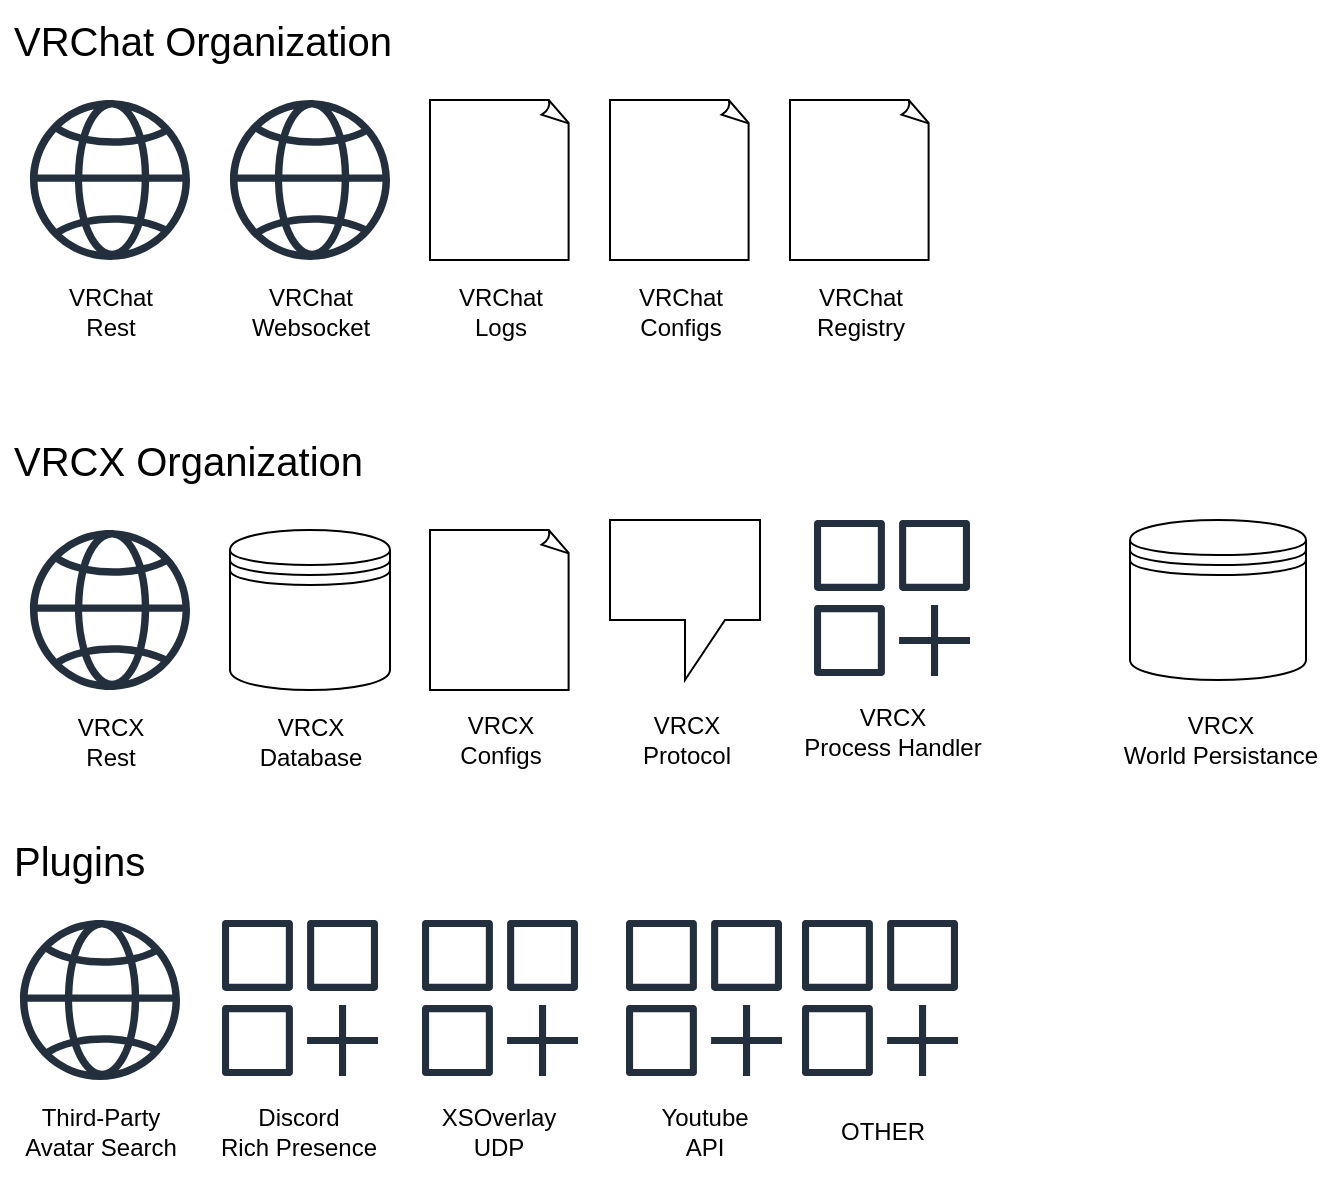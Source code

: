 <mxfile version="22.1.11" type="github">
  <diagram name="Sources" id="N5JZysFL8yDkOuFjlQNr">
    <mxGraphModel dx="1562" dy="779" grid="1" gridSize="10" guides="1" tooltips="1" connect="1" arrows="1" fold="1" page="1" pageScale="1" pageWidth="850" pageHeight="1100" math="0" shadow="0">
      <root>
        <mxCell id="0" />
        <mxCell id="1" parent="0" />
        <mxCell id="HLNh7NcZOK2ivhKC-wmd-4" value="" style="group" parent="1" vertex="1" connectable="0">
          <mxGeometry x="50" y="60" width="80" height="130.002" as="geometry" />
        </mxCell>
        <mxCell id="HLNh7NcZOK2ivhKC-wmd-1" value="" style="sketch=0;outlineConnect=0;fontColor=#232F3E;gradientColor=none;fillColor=#232F3D;strokeColor=none;dashed=0;verticalLabelPosition=bottom;verticalAlign=top;align=center;html=1;fontSize=12;fontStyle=0;aspect=fixed;pointerEvents=1;shape=mxgraph.aws4.globe;" parent="HLNh7NcZOK2ivhKC-wmd-4" vertex="1">
          <mxGeometry width="80" height="80" as="geometry" />
        </mxCell>
        <mxCell id="HLNh7NcZOK2ivhKC-wmd-2" value="VRChat&lt;br&gt;Rest" style="text;html=1;align=center;verticalAlign=middle;resizable=0;points=[];autosize=1;strokeColor=none;fillColor=none;" parent="HLNh7NcZOK2ivhKC-wmd-4" vertex="1">
          <mxGeometry x="10.003" y="86.002" width="60" height="40" as="geometry" />
        </mxCell>
        <mxCell id="HLNh7NcZOK2ivhKC-wmd-5" value="" style="group" parent="1" vertex="1" connectable="0">
          <mxGeometry x="150" y="60" width="80.003" height="130.002" as="geometry" />
        </mxCell>
        <mxCell id="HLNh7NcZOK2ivhKC-wmd-6" value="" style="sketch=0;outlineConnect=0;fontColor=#232F3E;gradientColor=none;fillColor=#232F3D;strokeColor=none;dashed=0;verticalLabelPosition=bottom;verticalAlign=top;align=center;html=1;fontSize=12;fontStyle=0;aspect=fixed;pointerEvents=1;shape=mxgraph.aws4.globe;" parent="HLNh7NcZOK2ivhKC-wmd-5" vertex="1">
          <mxGeometry width="80" height="80" as="geometry" />
        </mxCell>
        <mxCell id="HLNh7NcZOK2ivhKC-wmd-7" value="VRChat&lt;br&gt;Websocket" style="text;html=1;align=center;verticalAlign=middle;resizable=0;points=[];autosize=1;strokeColor=none;fillColor=none;" parent="HLNh7NcZOK2ivhKC-wmd-5" vertex="1">
          <mxGeometry x="0.003" y="86.002" width="80" height="40" as="geometry" />
        </mxCell>
        <mxCell id="HLNh7NcZOK2ivhKC-wmd-9" value="" style="group" parent="1" vertex="1" connectable="0">
          <mxGeometry x="240" y="60" width="80" height="130.002" as="geometry" />
        </mxCell>
        <mxCell id="HLNh7NcZOK2ivhKC-wmd-16" value="" style="group" parent="1" vertex="1" connectable="0">
          <mxGeometry x="150" y="275" width="80" height="130" as="geometry" />
        </mxCell>
        <mxCell id="HLNh7NcZOK2ivhKC-wmd-14" value="" style="shape=datastore;whiteSpace=wrap;html=1;" parent="HLNh7NcZOK2ivhKC-wmd-16" vertex="1">
          <mxGeometry width="80" height="80" as="geometry" />
        </mxCell>
        <mxCell id="HLNh7NcZOK2ivhKC-wmd-15" value="VRCX&lt;br&gt;Database" style="text;html=1;align=center;verticalAlign=middle;resizable=0;points=[];autosize=1;strokeColor=none;fillColor=none;" parent="HLNh7NcZOK2ivhKC-wmd-16" vertex="1">
          <mxGeometry x="5" y="86" width="70" height="40" as="geometry" />
        </mxCell>
        <mxCell id="HLNh7NcZOK2ivhKC-wmd-19" value="" style="group" parent="1" vertex="1" connectable="0">
          <mxGeometry x="250" y="60" width="70" height="130" as="geometry" />
        </mxCell>
        <mxCell id="HLNh7NcZOK2ivhKC-wmd-17" value="" style="whiteSpace=wrap;html=1;shape=mxgraph.basic.document" parent="HLNh7NcZOK2ivhKC-wmd-19" vertex="1">
          <mxGeometry width="70" height="80" as="geometry" />
        </mxCell>
        <mxCell id="HLNh7NcZOK2ivhKC-wmd-18" value="VRChat&lt;br&gt;Logs" style="text;html=1;align=center;verticalAlign=middle;resizable=0;points=[];autosize=1;strokeColor=none;fillColor=none;" parent="HLNh7NcZOK2ivhKC-wmd-19" vertex="1">
          <mxGeometry x="5" y="86" width="60" height="40" as="geometry" />
        </mxCell>
        <mxCell id="HLNh7NcZOK2ivhKC-wmd-20" value="" style="group" parent="1" vertex="1" connectable="0">
          <mxGeometry x="50" y="275" width="80" height="130.002" as="geometry" />
        </mxCell>
        <mxCell id="HLNh7NcZOK2ivhKC-wmd-21" value="" style="sketch=0;outlineConnect=0;fontColor=#232F3E;gradientColor=none;fillColor=#232F3D;strokeColor=none;dashed=0;verticalLabelPosition=bottom;verticalAlign=top;align=center;html=1;fontSize=12;fontStyle=0;aspect=fixed;pointerEvents=1;shape=mxgraph.aws4.globe;" parent="HLNh7NcZOK2ivhKC-wmd-20" vertex="1">
          <mxGeometry width="80" height="80" as="geometry" />
        </mxCell>
        <mxCell id="HLNh7NcZOK2ivhKC-wmd-22" value="VRCX&lt;br&gt;Rest" style="text;html=1;align=center;verticalAlign=middle;resizable=0;points=[];autosize=1;strokeColor=none;fillColor=none;" parent="HLNh7NcZOK2ivhKC-wmd-20" vertex="1">
          <mxGeometry x="10.003" y="86.002" width="60" height="40" as="geometry" />
        </mxCell>
        <mxCell id="HLNh7NcZOK2ivhKC-wmd-23" value="" style="group" parent="1" vertex="1" connectable="0">
          <mxGeometry x="340" y="60" width="70" height="130" as="geometry" />
        </mxCell>
        <mxCell id="HLNh7NcZOK2ivhKC-wmd-24" value="" style="whiteSpace=wrap;html=1;shape=mxgraph.basic.document" parent="HLNh7NcZOK2ivhKC-wmd-23" vertex="1">
          <mxGeometry width="70" height="80" as="geometry" />
        </mxCell>
        <mxCell id="HLNh7NcZOK2ivhKC-wmd-26" value="" style="group" parent="1" vertex="1" connectable="0">
          <mxGeometry x="430" y="60" width="70" height="130" as="geometry" />
        </mxCell>
        <mxCell id="HLNh7NcZOK2ivhKC-wmd-27" value="" style="whiteSpace=wrap;html=1;shape=mxgraph.basic.document" parent="HLNh7NcZOK2ivhKC-wmd-26" vertex="1">
          <mxGeometry width="70" height="80" as="geometry" />
        </mxCell>
        <mxCell id="HLNh7NcZOK2ivhKC-wmd-28" value="VRChat&lt;br&gt;Registry" style="text;html=1;align=center;verticalAlign=middle;resizable=0;points=[];autosize=1;strokeColor=none;fillColor=none;" parent="HLNh7NcZOK2ivhKC-wmd-26" vertex="1">
          <mxGeometry y="86" width="70" height="40" as="geometry" />
        </mxCell>
        <mxCell id="HLNh7NcZOK2ivhKC-wmd-29" value="" style="group" parent="1" vertex="1" connectable="0">
          <mxGeometry x="250" y="275" width="70" height="130" as="geometry" />
        </mxCell>
        <mxCell id="HLNh7NcZOK2ivhKC-wmd-30" value="" style="whiteSpace=wrap;html=1;shape=mxgraph.basic.document" parent="HLNh7NcZOK2ivhKC-wmd-29" vertex="1">
          <mxGeometry width="70" height="80" as="geometry" />
        </mxCell>
        <mxCell id="HLNh7NcZOK2ivhKC-wmd-31" value="VRCX&lt;br&gt;Configs" style="text;html=1;align=center;verticalAlign=middle;resizable=0;points=[];autosize=1;strokeColor=none;fillColor=none;" parent="HLNh7NcZOK2ivhKC-wmd-29" vertex="1">
          <mxGeometry x="5" y="85" width="60" height="40" as="geometry" />
        </mxCell>
        <mxCell id="HLNh7NcZOK2ivhKC-wmd-32" value="&lt;div align=&quot;left&quot;&gt;&lt;font style=&quot;font-size: 20px;&quot;&gt;VRChat Organization&lt;/font&gt;&lt;/div&gt;" style="text;html=1;align=left;verticalAlign=middle;resizable=0;points=[];autosize=1;strokeColor=none;fillColor=none;" parent="1" vertex="1">
          <mxGeometry x="40" y="10" width="210" height="40" as="geometry" />
        </mxCell>
        <mxCell id="HLNh7NcZOK2ivhKC-wmd-33" value="&lt;div align=&quot;left&quot;&gt;&lt;font style=&quot;font-size: 20px;&quot;&gt;VRCX Organization&lt;/font&gt;&lt;/div&gt;" style="text;html=1;align=left;verticalAlign=middle;resizable=0;points=[];autosize=1;strokeColor=none;fillColor=none;" parent="1" vertex="1">
          <mxGeometry x="40" y="220" width="200" height="40" as="geometry" />
        </mxCell>
        <mxCell id="HLNh7NcZOK2ivhKC-wmd-37" value="" style="group" parent="1" vertex="1" connectable="0">
          <mxGeometry x="40" y="470" width="90.003" height="130.002" as="geometry" />
        </mxCell>
        <mxCell id="HLNh7NcZOK2ivhKC-wmd-38" value="" style="sketch=0;outlineConnect=0;fontColor=#232F3E;gradientColor=none;fillColor=#232F3D;strokeColor=none;dashed=0;verticalLabelPosition=bottom;verticalAlign=top;align=center;html=1;fontSize=12;fontStyle=0;aspect=fixed;pointerEvents=1;shape=mxgraph.aws4.globe;" parent="HLNh7NcZOK2ivhKC-wmd-37" vertex="1">
          <mxGeometry x="5" width="80" height="80" as="geometry" />
        </mxCell>
        <mxCell id="HLNh7NcZOK2ivhKC-wmd-39" value="Third-Party&lt;br&gt;Avatar Search" style="text;html=1;align=center;verticalAlign=middle;resizable=0;points=[];autosize=1;strokeColor=none;fillColor=none;" parent="HLNh7NcZOK2ivhKC-wmd-37" vertex="1">
          <mxGeometry x="-4.997" y="86.002" width="100" height="40" as="geometry" />
        </mxCell>
        <mxCell id="HLNh7NcZOK2ivhKC-wmd-43" value="&lt;div align=&quot;left&quot;&gt;&lt;font style=&quot;font-size: 20px;&quot;&gt;Plugins&lt;/font&gt;&lt;/div&gt;" style="text;html=1;align=left;verticalAlign=middle;resizable=0;points=[];autosize=1;strokeColor=none;fillColor=none;" parent="1" vertex="1">
          <mxGeometry x="40" y="420" width="90" height="40" as="geometry" />
        </mxCell>
        <mxCell id="HLNh7NcZOK2ivhKC-wmd-25" value="VRChat&lt;br&gt;Configs" style="text;html=1;align=center;verticalAlign=middle;resizable=0;points=[];autosize=1;strokeColor=none;fillColor=none;" parent="1" vertex="1">
          <mxGeometry x="345" y="146" width="60" height="40" as="geometry" />
        </mxCell>
        <mxCell id="HLNh7NcZOK2ivhKC-wmd-50" value="" style="group" parent="1" vertex="1" connectable="0">
          <mxGeometry x="436" y="470" width="78" height="130" as="geometry" />
        </mxCell>
        <mxCell id="HLNh7NcZOK2ivhKC-wmd-48" value="" style="sketch=0;outlineConnect=0;fontColor=#232F3E;gradientColor=none;fillColor=#232F3D;strokeColor=none;dashed=0;verticalLabelPosition=bottom;verticalAlign=top;align=center;html=1;fontSize=12;fontStyle=0;aspect=fixed;pointerEvents=1;shape=mxgraph.aws4.generic_application;" parent="HLNh7NcZOK2ivhKC-wmd-50" vertex="1">
          <mxGeometry width="78" height="78" as="geometry" />
        </mxCell>
        <mxCell id="HLNh7NcZOK2ivhKC-wmd-49" value="OTHER" style="text;html=1;align=center;verticalAlign=middle;resizable=0;points=[];autosize=1;strokeColor=none;fillColor=none;" parent="HLNh7NcZOK2ivhKC-wmd-50" vertex="1">
          <mxGeometry x="5" y="91" width="70" height="30" as="geometry" />
        </mxCell>
        <mxCell id="HLNh7NcZOK2ivhKC-wmd-51" value="" style="group" parent="1" vertex="1" connectable="0">
          <mxGeometry x="590" y="270" width="110" height="130" as="geometry" />
        </mxCell>
        <mxCell id="HLNh7NcZOK2ivhKC-wmd-52" value="" style="shape=datastore;whiteSpace=wrap;html=1;" parent="HLNh7NcZOK2ivhKC-wmd-51" vertex="1">
          <mxGeometry x="10" width="88" height="80" as="geometry" />
        </mxCell>
        <mxCell id="HLNh7NcZOK2ivhKC-wmd-53" value="VRCX&lt;br&gt;World Persistance" style="text;html=1;align=center;verticalAlign=middle;resizable=0;points=[];autosize=1;strokeColor=none;fillColor=none;" parent="HLNh7NcZOK2ivhKC-wmd-51" vertex="1">
          <mxGeometry x="-5" y="90" width="120" height="40" as="geometry" />
        </mxCell>
        <mxCell id="HLNh7NcZOK2ivhKC-wmd-57" value="" style="group" parent="1" vertex="1" connectable="0">
          <mxGeometry x="340" y="270" width="75" height="130" as="geometry" />
        </mxCell>
        <mxCell id="HLNh7NcZOK2ivhKC-wmd-55" value="" style="shape=callout;whiteSpace=wrap;html=1;perimeter=calloutPerimeter;" parent="HLNh7NcZOK2ivhKC-wmd-57" vertex="1">
          <mxGeometry width="75" height="80" as="geometry" />
        </mxCell>
        <mxCell id="HLNh7NcZOK2ivhKC-wmd-56" value="VRCX&lt;br&gt;&lt;div&gt;Protocol&lt;/div&gt;" style="text;html=1;align=center;verticalAlign=middle;resizable=0;points=[];autosize=1;strokeColor=none;fillColor=none;" parent="HLNh7NcZOK2ivhKC-wmd-57" vertex="1">
          <mxGeometry x="2.5" y="90" width="70" height="40" as="geometry" />
        </mxCell>
        <mxCell id="HLNh7NcZOK2ivhKC-wmd-61" value="" style="group" parent="1" vertex="1" connectable="0">
          <mxGeometry x="140" y="470" width="90" height="130" as="geometry" />
        </mxCell>
        <mxCell id="HLNh7NcZOK2ivhKC-wmd-62" value="" style="sketch=0;outlineConnect=0;fontColor=#232F3E;gradientColor=none;fillColor=#232F3D;strokeColor=none;dashed=0;verticalLabelPosition=bottom;verticalAlign=top;align=center;html=1;fontSize=12;fontStyle=0;aspect=fixed;pointerEvents=1;shape=mxgraph.aws4.generic_application;" parent="HLNh7NcZOK2ivhKC-wmd-61" vertex="1">
          <mxGeometry x="6" width="78" height="78" as="geometry" />
        </mxCell>
        <mxCell id="HLNh7NcZOK2ivhKC-wmd-63" value="Discord&lt;br&gt;Rich Presence" style="text;html=1;align=center;verticalAlign=middle;resizable=0;points=[];autosize=1;strokeColor=none;fillColor=none;" parent="HLNh7NcZOK2ivhKC-wmd-61" vertex="1">
          <mxGeometry x="-6" y="86" width="100" height="40" as="geometry" />
        </mxCell>
        <mxCell id="HLNh7NcZOK2ivhKC-wmd-64" value="" style="group" parent="1" vertex="1" connectable="0">
          <mxGeometry x="240" y="470" width="90" height="130" as="geometry" />
        </mxCell>
        <mxCell id="HLNh7NcZOK2ivhKC-wmd-65" value="" style="sketch=0;outlineConnect=0;fontColor=#232F3E;gradientColor=none;fillColor=#232F3D;strokeColor=none;dashed=0;verticalLabelPosition=bottom;verticalAlign=top;align=center;html=1;fontSize=12;fontStyle=0;aspect=fixed;pointerEvents=1;shape=mxgraph.aws4.generic_application;" parent="HLNh7NcZOK2ivhKC-wmd-64" vertex="1">
          <mxGeometry x="6" width="78" height="78" as="geometry" />
        </mxCell>
        <mxCell id="HLNh7NcZOK2ivhKC-wmd-66" value="XSOverlay&lt;br&gt;UDP" style="text;html=1;align=center;verticalAlign=middle;resizable=0;points=[];autosize=1;strokeColor=none;fillColor=none;" parent="HLNh7NcZOK2ivhKC-wmd-64" vertex="1">
          <mxGeometry x="4" y="86" width="80" height="40" as="geometry" />
        </mxCell>
        <mxCell id="HLNh7NcZOK2ivhKC-wmd-67" value="" style="group" parent="1" vertex="1" connectable="0">
          <mxGeometry x="340" y="470" width="94" height="130" as="geometry" />
        </mxCell>
        <mxCell id="HLNh7NcZOK2ivhKC-wmd-68" value="" style="sketch=0;outlineConnect=0;fontColor=#232F3E;gradientColor=none;fillColor=#232F3D;strokeColor=none;dashed=0;verticalLabelPosition=bottom;verticalAlign=top;align=center;html=1;fontSize=12;fontStyle=0;aspect=fixed;pointerEvents=1;shape=mxgraph.aws4.generic_application;" parent="HLNh7NcZOK2ivhKC-wmd-67" vertex="1">
          <mxGeometry x="8" width="78" height="78" as="geometry" />
        </mxCell>
        <mxCell id="HLNh7NcZOK2ivhKC-wmd-69" value="Youtube&lt;br&gt;API" style="text;html=1;align=center;verticalAlign=middle;resizable=0;points=[];autosize=1;strokeColor=none;fillColor=none;" parent="HLNh7NcZOK2ivhKC-wmd-67" vertex="1">
          <mxGeometry x="12" y="86" width="70" height="40" as="geometry" />
        </mxCell>
        <mxCell id="HLNh7NcZOK2ivhKC-wmd-70" value="" style="group" parent="1" vertex="1" connectable="0">
          <mxGeometry x="430" y="270" width="106" height="130" as="geometry" />
        </mxCell>
        <mxCell id="HLNh7NcZOK2ivhKC-wmd-71" value="" style="sketch=0;outlineConnect=0;fontColor=#232F3E;gradientColor=none;fillColor=#232F3D;strokeColor=none;dashed=0;verticalLabelPosition=bottom;verticalAlign=top;align=center;html=1;fontSize=12;fontStyle=0;aspect=fixed;pointerEvents=1;shape=mxgraph.aws4.generic_application;" parent="HLNh7NcZOK2ivhKC-wmd-70" vertex="1">
          <mxGeometry x="12" width="78" height="78" as="geometry" />
        </mxCell>
        <mxCell id="HLNh7NcZOK2ivhKC-wmd-72" value="VRCX&lt;br&gt;Process Handler" style="text;html=1;align=center;verticalAlign=middle;resizable=0;points=[];autosize=1;strokeColor=none;fillColor=none;" parent="HLNh7NcZOK2ivhKC-wmd-70" vertex="1">
          <mxGeometry x="-4" y="86" width="110" height="40" as="geometry" />
        </mxCell>
      </root>
    </mxGraphModel>
  </diagram>
</mxfile>
